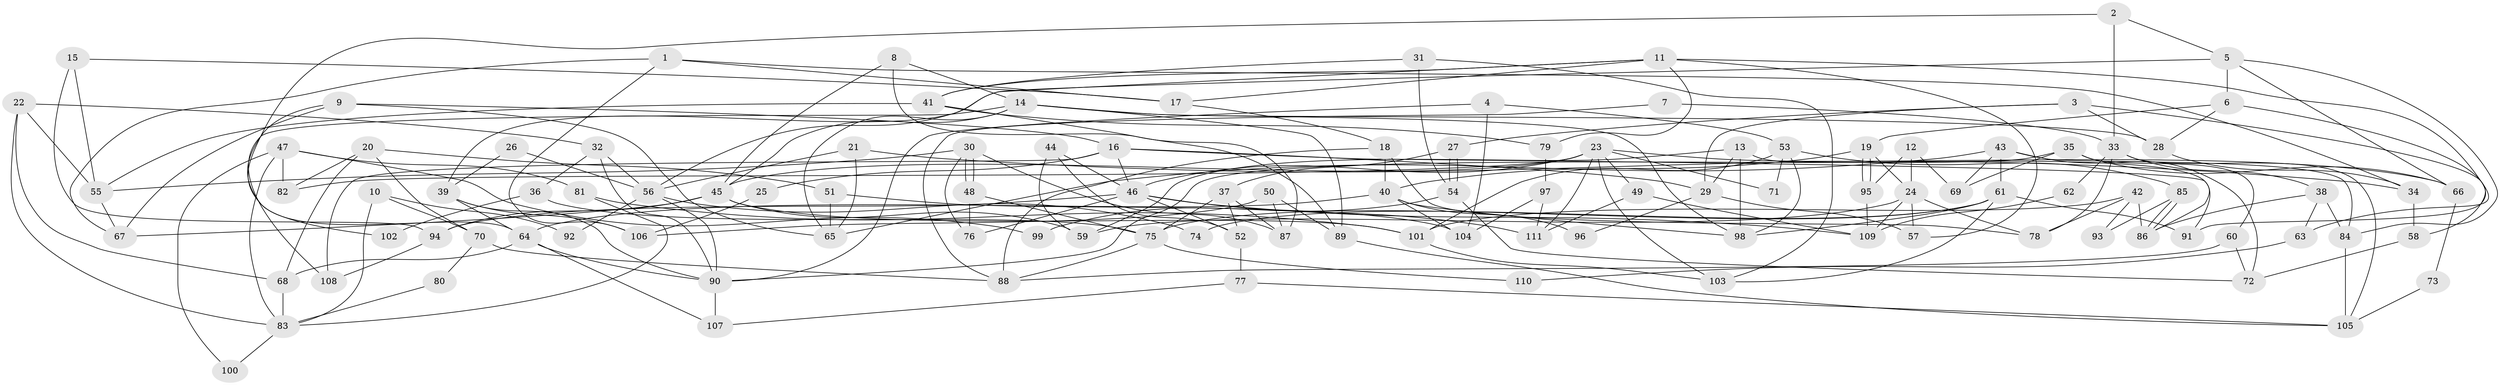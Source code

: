 // Generated by graph-tools (version 1.1) at 2025/26/03/09/25 03:26:13]
// undirected, 111 vertices, 222 edges
graph export_dot {
graph [start="1"]
  node [color=gray90,style=filled];
  1;
  2;
  3;
  4;
  5;
  6;
  7;
  8;
  9;
  10;
  11;
  12;
  13;
  14;
  15;
  16;
  17;
  18;
  19;
  20;
  21;
  22;
  23;
  24;
  25;
  26;
  27;
  28;
  29;
  30;
  31;
  32;
  33;
  34;
  35;
  36;
  37;
  38;
  39;
  40;
  41;
  42;
  43;
  44;
  45;
  46;
  47;
  48;
  49;
  50;
  51;
  52;
  53;
  54;
  55;
  56;
  57;
  58;
  59;
  60;
  61;
  62;
  63;
  64;
  65;
  66;
  67;
  68;
  69;
  70;
  71;
  72;
  73;
  74;
  75;
  76;
  77;
  78;
  79;
  80;
  81;
  82;
  83;
  84;
  85;
  86;
  87;
  88;
  89;
  90;
  91;
  92;
  93;
  94;
  95;
  96;
  97;
  98;
  99;
  100;
  101;
  102;
  103;
  104;
  105;
  106;
  107;
  108;
  109;
  110;
  111;
  1 -- 106;
  1 -- 67;
  1 -- 17;
  1 -- 34;
  2 -- 5;
  2 -- 33;
  2 -- 64;
  3 -- 58;
  3 -- 27;
  3 -- 28;
  3 -- 29;
  4 -- 90;
  4 -- 53;
  4 -- 104;
  5 -- 39;
  5 -- 6;
  5 -- 66;
  5 -- 84;
  6 -- 19;
  6 -- 28;
  6 -- 63;
  7 -- 33;
  7 -- 88;
  8 -- 45;
  8 -- 89;
  8 -- 14;
  9 -- 16;
  9 -- 65;
  9 -- 67;
  9 -- 102;
  10 -- 70;
  10 -- 83;
  10 -- 92;
  11 -- 79;
  11 -- 17;
  11 -- 41;
  11 -- 56;
  11 -- 57;
  11 -- 91;
  12 -- 24;
  12 -- 95;
  12 -- 69;
  13 -- 59;
  13 -- 98;
  13 -- 29;
  13 -- 86;
  14 -- 65;
  14 -- 28;
  14 -- 45;
  14 -- 89;
  14 -- 98;
  14 -- 108;
  15 -- 94;
  15 -- 55;
  15 -- 17;
  16 -- 29;
  16 -- 46;
  16 -- 25;
  16 -- 91;
  16 -- 108;
  17 -- 18;
  18 -- 40;
  18 -- 78;
  18 -- 88;
  19 -- 95;
  19 -- 95;
  19 -- 24;
  19 -- 40;
  20 -- 82;
  20 -- 51;
  20 -- 68;
  20 -- 70;
  21 -- 34;
  21 -- 56;
  21 -- 65;
  22 -- 55;
  22 -- 68;
  22 -- 32;
  22 -- 83;
  23 -- 111;
  23 -- 45;
  23 -- 46;
  23 -- 49;
  23 -- 66;
  23 -- 71;
  23 -- 82;
  23 -- 103;
  24 -- 57;
  24 -- 59;
  24 -- 78;
  24 -- 109;
  25 -- 106;
  26 -- 56;
  26 -- 39;
  27 -- 37;
  27 -- 54;
  27 -- 54;
  28 -- 34;
  29 -- 57;
  29 -- 96;
  30 -- 55;
  30 -- 48;
  30 -- 48;
  30 -- 76;
  30 -- 87;
  31 -- 103;
  31 -- 54;
  31 -- 41;
  32 -- 90;
  32 -- 36;
  32 -- 56;
  33 -- 38;
  33 -- 78;
  33 -- 62;
  33 -- 105;
  34 -- 58;
  35 -- 66;
  35 -- 90;
  35 -- 60;
  35 -- 69;
  36 -- 75;
  36 -- 102;
  37 -- 87;
  37 -- 52;
  37 -- 75;
  38 -- 84;
  38 -- 86;
  38 -- 63;
  39 -- 64;
  39 -- 90;
  39 -- 106;
  40 -- 98;
  40 -- 64;
  40 -- 96;
  40 -- 104;
  41 -- 55;
  41 -- 79;
  41 -- 87;
  42 -- 78;
  42 -- 86;
  42 -- 93;
  42 -- 101;
  43 -- 61;
  43 -- 69;
  43 -- 65;
  43 -- 72;
  43 -- 84;
  44 -- 46;
  44 -- 52;
  44 -- 59;
  45 -- 101;
  45 -- 59;
  45 -- 67;
  45 -- 94;
  46 -- 94;
  46 -- 52;
  46 -- 76;
  46 -- 109;
  46 -- 111;
  47 -- 83;
  47 -- 81;
  47 -- 82;
  47 -- 99;
  47 -- 100;
  48 -- 76;
  48 -- 75;
  49 -- 109;
  49 -- 111;
  50 -- 89;
  50 -- 87;
  50 -- 106;
  51 -- 65;
  51 -- 104;
  52 -- 77;
  53 -- 101;
  53 -- 98;
  53 -- 71;
  53 -- 85;
  54 -- 72;
  54 -- 99;
  55 -- 67;
  56 -- 74;
  56 -- 90;
  56 -- 92;
  58 -- 72;
  60 -- 88;
  60 -- 72;
  61 -- 75;
  61 -- 91;
  61 -- 74;
  61 -- 98;
  61 -- 103;
  62 -- 109;
  63 -- 110;
  64 -- 68;
  64 -- 90;
  64 -- 107;
  66 -- 73;
  68 -- 83;
  70 -- 88;
  70 -- 80;
  73 -- 105;
  75 -- 88;
  75 -- 110;
  77 -- 105;
  77 -- 107;
  79 -- 97;
  80 -- 83;
  81 -- 101;
  81 -- 83;
  83 -- 100;
  84 -- 105;
  85 -- 86;
  85 -- 86;
  85 -- 93;
  89 -- 105;
  90 -- 107;
  94 -- 108;
  95 -- 109;
  97 -- 104;
  97 -- 111;
  101 -- 103;
}
